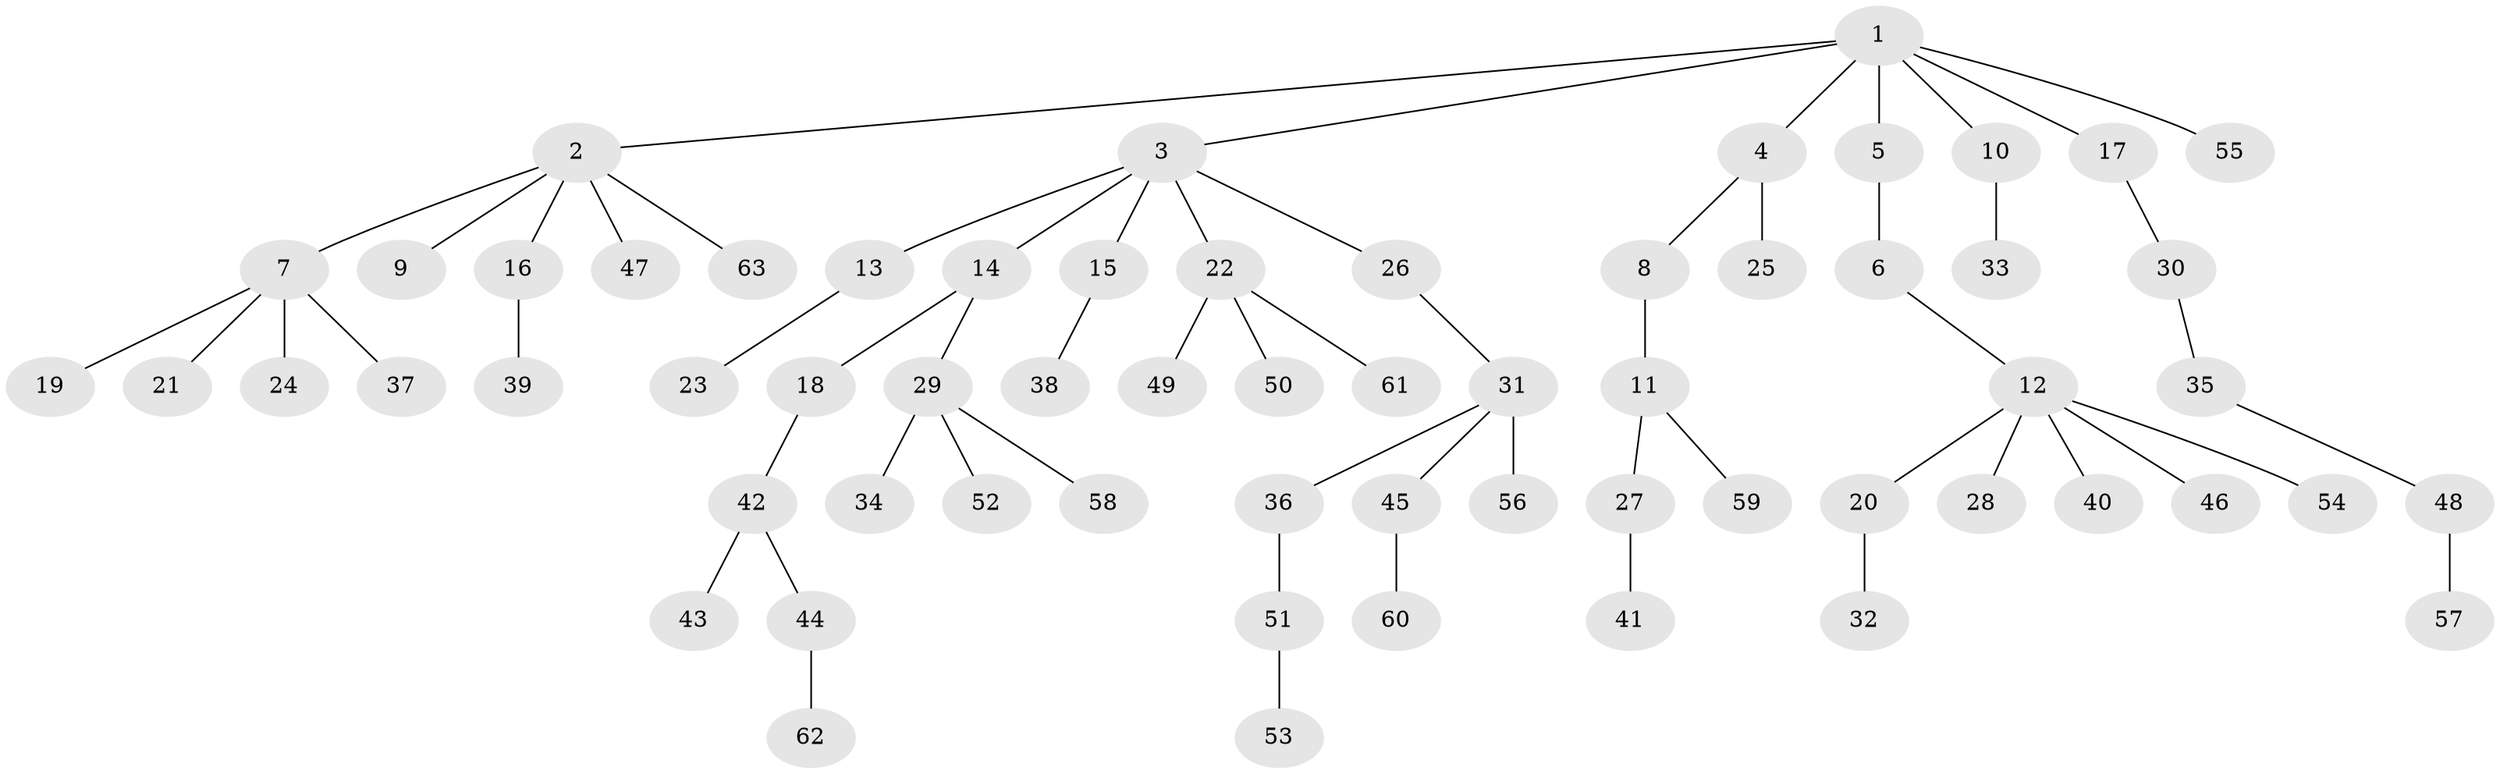 // Generated by graph-tools (version 1.1) at 2025/53/03/09/25 04:53:42]
// undirected, 63 vertices, 62 edges
graph export_dot {
graph [start="1"]
  node [color=gray90,style=filled];
  1;
  2;
  3;
  4;
  5;
  6;
  7;
  8;
  9;
  10;
  11;
  12;
  13;
  14;
  15;
  16;
  17;
  18;
  19;
  20;
  21;
  22;
  23;
  24;
  25;
  26;
  27;
  28;
  29;
  30;
  31;
  32;
  33;
  34;
  35;
  36;
  37;
  38;
  39;
  40;
  41;
  42;
  43;
  44;
  45;
  46;
  47;
  48;
  49;
  50;
  51;
  52;
  53;
  54;
  55;
  56;
  57;
  58;
  59;
  60;
  61;
  62;
  63;
  1 -- 2;
  1 -- 3;
  1 -- 4;
  1 -- 5;
  1 -- 10;
  1 -- 17;
  1 -- 55;
  2 -- 7;
  2 -- 9;
  2 -- 16;
  2 -- 47;
  2 -- 63;
  3 -- 13;
  3 -- 14;
  3 -- 15;
  3 -- 22;
  3 -- 26;
  4 -- 8;
  4 -- 25;
  5 -- 6;
  6 -- 12;
  7 -- 19;
  7 -- 21;
  7 -- 24;
  7 -- 37;
  8 -- 11;
  10 -- 33;
  11 -- 27;
  11 -- 59;
  12 -- 20;
  12 -- 28;
  12 -- 40;
  12 -- 46;
  12 -- 54;
  13 -- 23;
  14 -- 18;
  14 -- 29;
  15 -- 38;
  16 -- 39;
  17 -- 30;
  18 -- 42;
  20 -- 32;
  22 -- 49;
  22 -- 50;
  22 -- 61;
  26 -- 31;
  27 -- 41;
  29 -- 34;
  29 -- 52;
  29 -- 58;
  30 -- 35;
  31 -- 36;
  31 -- 45;
  31 -- 56;
  35 -- 48;
  36 -- 51;
  42 -- 43;
  42 -- 44;
  44 -- 62;
  45 -- 60;
  48 -- 57;
  51 -- 53;
}
